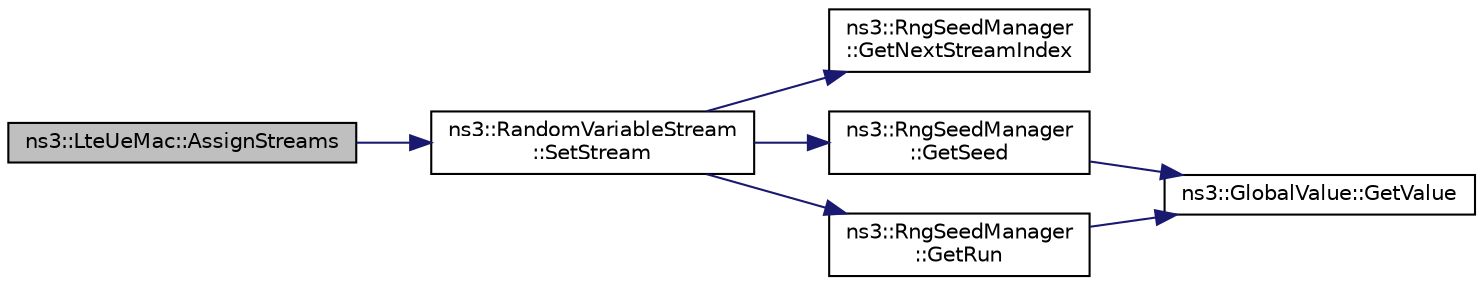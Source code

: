 digraph "ns3::LteUeMac::AssignStreams"
{
  edge [fontname="Helvetica",fontsize="10",labelfontname="Helvetica",labelfontsize="10"];
  node [fontname="Helvetica",fontsize="10",shape=record];
  rankdir="LR";
  Node1 [label="ns3::LteUeMac::AssignStreams",height=0.2,width=0.4,color="black", fillcolor="grey75", style="filled", fontcolor="black"];
  Node1 -> Node2 [color="midnightblue",fontsize="10",style="solid"];
  Node2 [label="ns3::RandomVariableStream\l::SetStream",height=0.2,width=0.4,color="black", fillcolor="white", style="filled",URL="$dc/daa/classns3_1_1RandomVariableStream.html#add11aaf975607746b7e271d300659a94",tooltip="Specifies the stream number for this RNG stream. "];
  Node2 -> Node3 [color="midnightblue",fontsize="10",style="solid"];
  Node3 [label="ns3::RngSeedManager\l::GetNextStreamIndex",height=0.2,width=0.4,color="black", fillcolor="white", style="filled",URL="$d2/d74/classns3_1_1RngSeedManager.html#ac109366285260eb4c1e124862d2fd4ad"];
  Node2 -> Node4 [color="midnightblue",fontsize="10",style="solid"];
  Node4 [label="ns3::RngSeedManager\l::GetSeed",height=0.2,width=0.4,color="black", fillcolor="white", style="filled",URL="$d2/d74/classns3_1_1RngSeedManager.html#a09f2d185f02aac599cd5a244c4b73ba5",tooltip="Get the current seed value which will be used by all subsequently instantiated RandomVariableStream o..."];
  Node4 -> Node5 [color="midnightblue",fontsize="10",style="solid"];
  Node5 [label="ns3::GlobalValue::GetValue",height=0.2,width=0.4,color="black", fillcolor="white", style="filled",URL="$dc/d02/classns3_1_1GlobalValue.html#aa33773cb952ba3c285a03ae2c4769b84"];
  Node2 -> Node6 [color="midnightblue",fontsize="10",style="solid"];
  Node6 [label="ns3::RngSeedManager\l::GetRun",height=0.2,width=0.4,color="black", fillcolor="white", style="filled",URL="$d2/d74/classns3_1_1RngSeedManager.html#afaf1b845d2523df05ca341a930de24b3",tooltip="Get the current run number. "];
  Node6 -> Node5 [color="midnightblue",fontsize="10",style="solid"];
}
